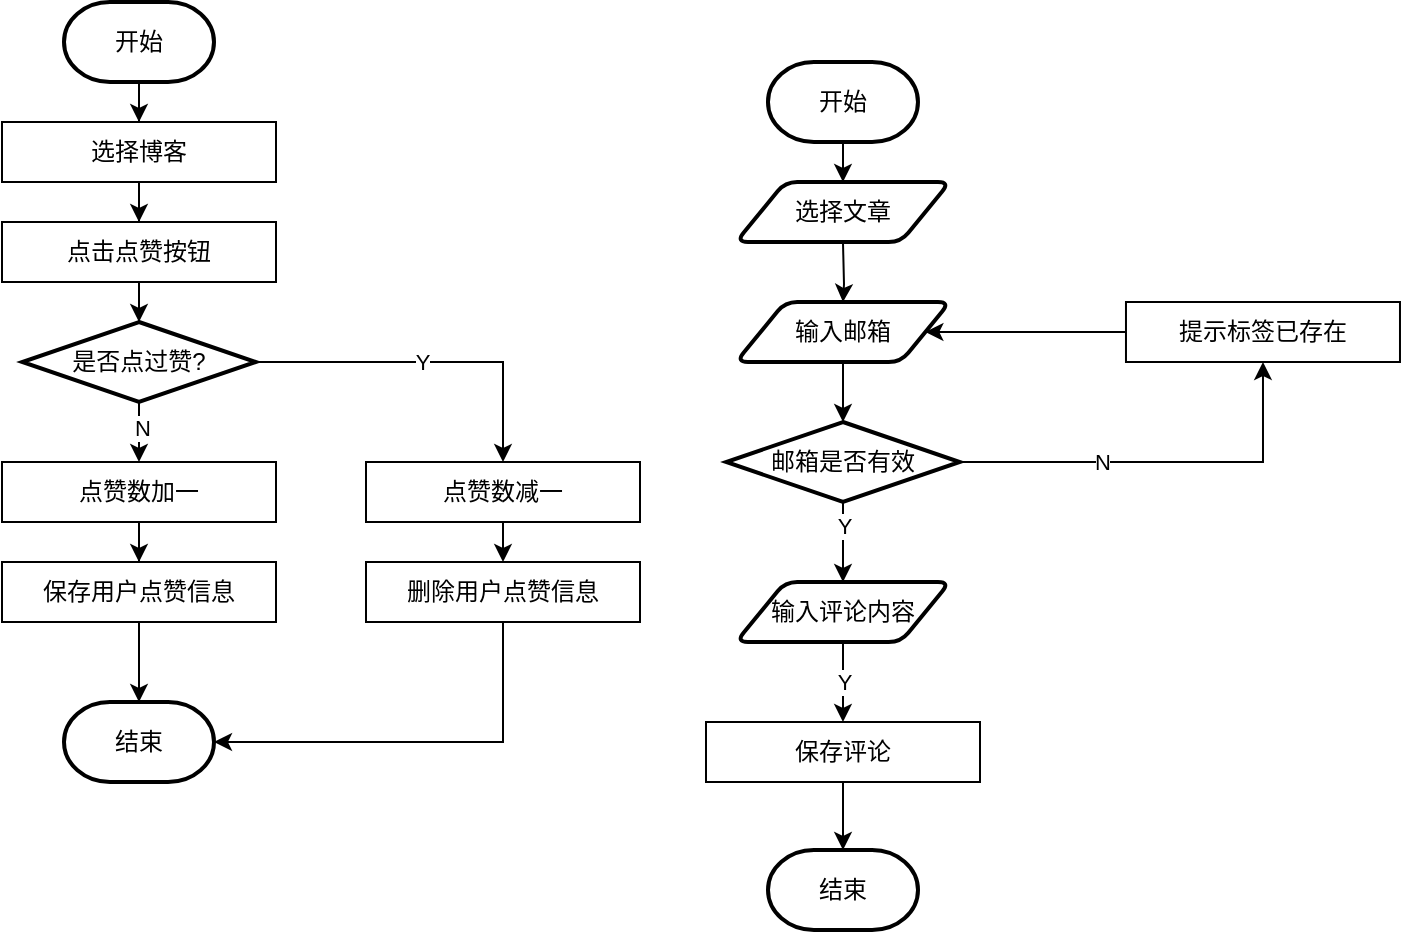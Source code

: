 <mxfile version="24.2.5" type="github">
  <diagram id="C5RBs43oDa-KdzZeNtuy" name="Page-1">
    <mxGraphModel dx="1221" dy="670" grid="1" gridSize="10" guides="1" tooltips="1" connect="1" arrows="1" fold="1" page="1" pageScale="1" pageWidth="827" pageHeight="1169" math="0" shadow="0">
      <root>
        <mxCell id="WIyWlLk6GJQsqaUBKTNV-0" />
        <mxCell id="WIyWlLk6GJQsqaUBKTNV-1" parent="WIyWlLk6GJQsqaUBKTNV-0" />
        <mxCell id="OGRZikfi58X2_mj7uKMp-0" style="edgeStyle=orthogonalEdgeStyle;rounded=0;orthogonalLoop=1;jettySize=auto;html=1;exitX=0.5;exitY=1;exitDx=0;exitDy=0;exitPerimeter=0;entryX=0.5;entryY=0;entryDx=0;entryDy=0;" edge="1" parent="WIyWlLk6GJQsqaUBKTNV-1" source="OGRZikfi58X2_mj7uKMp-1">
          <mxGeometry relative="1" as="geometry">
            <mxPoint x="728.49" y="120" as="targetPoint" />
          </mxGeometry>
        </mxCell>
        <mxCell id="OGRZikfi58X2_mj7uKMp-1" value="开始" style="strokeWidth=2;html=1;shape=mxgraph.flowchart.terminator;whiteSpace=wrap;" vertex="1" parent="WIyWlLk6GJQsqaUBKTNV-1">
          <mxGeometry x="690.99" y="60" width="75" height="40" as="geometry" />
        </mxCell>
        <mxCell id="OGRZikfi58X2_mj7uKMp-2" style="edgeStyle=orthogonalEdgeStyle;rounded=0;orthogonalLoop=1;jettySize=auto;html=1;" edge="1" parent="WIyWlLk6GJQsqaUBKTNV-1" target="OGRZikfi58X2_mj7uKMp-3">
          <mxGeometry relative="1" as="geometry">
            <mxPoint x="728.49" y="150" as="sourcePoint" />
          </mxGeometry>
        </mxCell>
        <mxCell id="OGRZikfi58X2_mj7uKMp-3" value="输入邮箱" style="shape=parallelogram;html=1;strokeWidth=2;perimeter=parallelogramPerimeter;whiteSpace=wrap;rounded=1;arcSize=12;size=0.23;" vertex="1" parent="WIyWlLk6GJQsqaUBKTNV-1">
          <mxGeometry x="674.99" y="180" width="107" height="30" as="geometry" />
        </mxCell>
        <mxCell id="OGRZikfi58X2_mj7uKMp-4" style="edgeStyle=orthogonalEdgeStyle;rounded=0;orthogonalLoop=1;jettySize=auto;html=1;entryX=0.5;entryY=0;entryDx=0;entryDy=0;entryPerimeter=0;" edge="1" parent="WIyWlLk6GJQsqaUBKTNV-1" source="OGRZikfi58X2_mj7uKMp-8">
          <mxGeometry relative="1" as="geometry">
            <mxPoint x="728.495" y="320" as="targetPoint" />
          </mxGeometry>
        </mxCell>
        <mxCell id="OGRZikfi58X2_mj7uKMp-5" value="Y" style="edgeLabel;html=1;align=center;verticalAlign=middle;resizable=0;points=[];" vertex="1" connectable="0" parent="OGRZikfi58X2_mj7uKMp-4">
          <mxGeometry x="-0.422" relative="1" as="geometry">
            <mxPoint as="offset" />
          </mxGeometry>
        </mxCell>
        <mxCell id="OGRZikfi58X2_mj7uKMp-6" style="edgeStyle=orthogonalEdgeStyle;rounded=0;orthogonalLoop=1;jettySize=auto;html=1;exitX=1;exitY=0.5;exitDx=0;exitDy=0;exitPerimeter=0;entryX=0.5;entryY=1;entryDx=0;entryDy=0;" edge="1" parent="WIyWlLk6GJQsqaUBKTNV-1" source="OGRZikfi58X2_mj7uKMp-8" target="OGRZikfi58X2_mj7uKMp-15">
          <mxGeometry relative="1" as="geometry" />
        </mxCell>
        <mxCell id="OGRZikfi58X2_mj7uKMp-7" value="N" style="edgeLabel;html=1;align=center;verticalAlign=middle;resizable=0;points=[];" vertex="1" connectable="0" parent="OGRZikfi58X2_mj7uKMp-6">
          <mxGeometry x="-0.298" y="-5" relative="1" as="geometry">
            <mxPoint y="-5" as="offset" />
          </mxGeometry>
        </mxCell>
        <mxCell id="OGRZikfi58X2_mj7uKMp-8" value="邮箱是否有效" style="strokeWidth=2;html=1;shape=mxgraph.flowchart.decision;whiteSpace=wrap;" vertex="1" parent="WIyWlLk6GJQsqaUBKTNV-1">
          <mxGeometry x="670.12" y="240" width="116.75" height="40" as="geometry" />
        </mxCell>
        <mxCell id="OGRZikfi58X2_mj7uKMp-9" style="edgeStyle=orthogonalEdgeStyle;rounded=0;orthogonalLoop=1;jettySize=auto;html=1;entryX=0.5;entryY=0;entryDx=0;entryDy=0;entryPerimeter=0;" edge="1" parent="WIyWlLk6GJQsqaUBKTNV-1" source="OGRZikfi58X2_mj7uKMp-3" target="OGRZikfi58X2_mj7uKMp-8">
          <mxGeometry relative="1" as="geometry" />
        </mxCell>
        <mxCell id="OGRZikfi58X2_mj7uKMp-10" style="edgeStyle=orthogonalEdgeStyle;rounded=0;orthogonalLoop=1;jettySize=auto;html=1;exitX=0.5;exitY=1;exitDx=0;exitDy=0;" edge="1" parent="WIyWlLk6GJQsqaUBKTNV-1" source="OGRZikfi58X2_mj7uKMp-18" target="OGRZikfi58X2_mj7uKMp-13">
          <mxGeometry relative="1" as="geometry">
            <mxPoint x="728.495" y="360" as="sourcePoint" />
          </mxGeometry>
        </mxCell>
        <mxCell id="OGRZikfi58X2_mj7uKMp-11" value="Y" style="edgeLabel;html=1;align=center;verticalAlign=middle;resizable=0;points=[];" vertex="1" connectable="0" parent="OGRZikfi58X2_mj7uKMp-10">
          <mxGeometry x="0.28" y="-1" relative="1" as="geometry">
            <mxPoint x="1" y="-6" as="offset" />
          </mxGeometry>
        </mxCell>
        <mxCell id="OGRZikfi58X2_mj7uKMp-12" style="edgeStyle=orthogonalEdgeStyle;rounded=0;orthogonalLoop=1;jettySize=auto;html=1;exitX=0.5;exitY=1;exitDx=0;exitDy=0;" edge="1" parent="WIyWlLk6GJQsqaUBKTNV-1" source="OGRZikfi58X2_mj7uKMp-13" target="OGRZikfi58X2_mj7uKMp-16">
          <mxGeometry relative="1" as="geometry" />
        </mxCell>
        <mxCell id="OGRZikfi58X2_mj7uKMp-13" value="保存评论" style="rounded=0;whiteSpace=wrap;html=1;" vertex="1" parent="WIyWlLk6GJQsqaUBKTNV-1">
          <mxGeometry x="660" y="390" width="137" height="30" as="geometry" />
        </mxCell>
        <mxCell id="OGRZikfi58X2_mj7uKMp-14" style="edgeStyle=orthogonalEdgeStyle;rounded=0;orthogonalLoop=1;jettySize=auto;html=1;entryX=1;entryY=0.5;entryDx=0;entryDy=0;" edge="1" parent="WIyWlLk6GJQsqaUBKTNV-1" source="OGRZikfi58X2_mj7uKMp-15" target="OGRZikfi58X2_mj7uKMp-3">
          <mxGeometry relative="1" as="geometry">
            <Array as="points">
              <mxPoint x="878.99" y="195" />
            </Array>
          </mxGeometry>
        </mxCell>
        <mxCell id="OGRZikfi58X2_mj7uKMp-15" value="提示标签已存在" style="rounded=0;whiteSpace=wrap;html=1;" vertex="1" parent="WIyWlLk6GJQsqaUBKTNV-1">
          <mxGeometry x="869.99" y="180" width="137" height="30" as="geometry" />
        </mxCell>
        <mxCell id="OGRZikfi58X2_mj7uKMp-16" value="结束" style="strokeWidth=2;html=1;shape=mxgraph.flowchart.terminator;whiteSpace=wrap;" vertex="1" parent="WIyWlLk6GJQsqaUBKTNV-1">
          <mxGeometry x="691" y="454" width="75" height="40" as="geometry" />
        </mxCell>
        <mxCell id="OGRZikfi58X2_mj7uKMp-17" value="选择文章" style="shape=parallelogram;html=1;strokeWidth=2;perimeter=parallelogramPerimeter;whiteSpace=wrap;rounded=1;arcSize=12;size=0.23;" vertex="1" parent="WIyWlLk6GJQsqaUBKTNV-1">
          <mxGeometry x="674.99" y="120" width="107" height="30" as="geometry" />
        </mxCell>
        <mxCell id="OGRZikfi58X2_mj7uKMp-18" value="输入评论内容" style="shape=parallelogram;html=1;strokeWidth=2;perimeter=parallelogramPerimeter;whiteSpace=wrap;rounded=1;arcSize=12;size=0.23;" vertex="1" parent="WIyWlLk6GJQsqaUBKTNV-1">
          <mxGeometry x="674.99" y="320" width="107" height="30" as="geometry" />
        </mxCell>
        <mxCell id="OGRZikfi58X2_mj7uKMp-29" style="edgeStyle=orthogonalEdgeStyle;rounded=0;orthogonalLoop=1;jettySize=auto;html=1;exitX=0.5;exitY=1;exitDx=0;exitDy=0;exitPerimeter=0;" edge="1" parent="WIyWlLk6GJQsqaUBKTNV-1" source="OGRZikfi58X2_mj7uKMp-19" target="OGRZikfi58X2_mj7uKMp-21">
          <mxGeometry relative="1" as="geometry" />
        </mxCell>
        <mxCell id="OGRZikfi58X2_mj7uKMp-19" value="开始" style="strokeWidth=2;html=1;shape=mxgraph.flowchart.terminator;whiteSpace=wrap;" vertex="1" parent="WIyWlLk6GJQsqaUBKTNV-1">
          <mxGeometry x="339" y="30" width="75" height="40" as="geometry" />
        </mxCell>
        <mxCell id="OGRZikfi58X2_mj7uKMp-30" style="edgeStyle=orthogonalEdgeStyle;rounded=0;orthogonalLoop=1;jettySize=auto;html=1;exitX=0.5;exitY=1;exitDx=0;exitDy=0;" edge="1" parent="WIyWlLk6GJQsqaUBKTNV-1" source="OGRZikfi58X2_mj7uKMp-21" target="OGRZikfi58X2_mj7uKMp-22">
          <mxGeometry relative="1" as="geometry" />
        </mxCell>
        <mxCell id="OGRZikfi58X2_mj7uKMp-21" value="选择博客" style="rounded=0;whiteSpace=wrap;html=1;" vertex="1" parent="WIyWlLk6GJQsqaUBKTNV-1">
          <mxGeometry x="308" y="90" width="137" height="30" as="geometry" />
        </mxCell>
        <mxCell id="OGRZikfi58X2_mj7uKMp-31" style="edgeStyle=orthogonalEdgeStyle;rounded=0;orthogonalLoop=1;jettySize=auto;html=1;exitX=0.5;exitY=1;exitDx=0;exitDy=0;" edge="1" parent="WIyWlLk6GJQsqaUBKTNV-1" source="OGRZikfi58X2_mj7uKMp-22" target="OGRZikfi58X2_mj7uKMp-24">
          <mxGeometry relative="1" as="geometry" />
        </mxCell>
        <mxCell id="OGRZikfi58X2_mj7uKMp-22" value="点击点赞按钮" style="rounded=0;whiteSpace=wrap;html=1;" vertex="1" parent="WIyWlLk6GJQsqaUBKTNV-1">
          <mxGeometry x="308" y="140" width="137" height="30" as="geometry" />
        </mxCell>
        <mxCell id="OGRZikfi58X2_mj7uKMp-32" style="edgeStyle=orthogonalEdgeStyle;rounded=0;orthogonalLoop=1;jettySize=auto;html=1;exitX=0.5;exitY=1;exitDx=0;exitDy=0;exitPerimeter=0;entryX=0.5;entryY=0;entryDx=0;entryDy=0;" edge="1" parent="WIyWlLk6GJQsqaUBKTNV-1" source="OGRZikfi58X2_mj7uKMp-24" target="OGRZikfi58X2_mj7uKMp-25">
          <mxGeometry relative="1" as="geometry" />
        </mxCell>
        <mxCell id="OGRZikfi58X2_mj7uKMp-40" value="N" style="edgeLabel;html=1;align=center;verticalAlign=middle;resizable=0;points=[];" vertex="1" connectable="0" parent="OGRZikfi58X2_mj7uKMp-32">
          <mxGeometry x="-0.178" y="1" relative="1" as="geometry">
            <mxPoint as="offset" />
          </mxGeometry>
        </mxCell>
        <mxCell id="OGRZikfi58X2_mj7uKMp-34" style="edgeStyle=orthogonalEdgeStyle;rounded=0;orthogonalLoop=1;jettySize=auto;html=1;exitX=1;exitY=0.5;exitDx=0;exitDy=0;exitPerimeter=0;" edge="1" parent="WIyWlLk6GJQsqaUBKTNV-1" source="OGRZikfi58X2_mj7uKMp-24" target="OGRZikfi58X2_mj7uKMp-27">
          <mxGeometry relative="1" as="geometry" />
        </mxCell>
        <mxCell id="OGRZikfi58X2_mj7uKMp-39" value="Y" style="edgeLabel;html=1;align=center;verticalAlign=middle;resizable=0;points=[];" vertex="1" connectable="0" parent="OGRZikfi58X2_mj7uKMp-34">
          <mxGeometry x="-0.046" y="4" relative="1" as="geometry">
            <mxPoint y="4" as="offset" />
          </mxGeometry>
        </mxCell>
        <mxCell id="OGRZikfi58X2_mj7uKMp-24" value="是否点过赞?" style="strokeWidth=2;html=1;shape=mxgraph.flowchart.decision;whiteSpace=wrap;" vertex="1" parent="WIyWlLk6GJQsqaUBKTNV-1">
          <mxGeometry x="318.13" y="190" width="116.75" height="40" as="geometry" />
        </mxCell>
        <mxCell id="OGRZikfi58X2_mj7uKMp-33" style="edgeStyle=orthogonalEdgeStyle;rounded=0;orthogonalLoop=1;jettySize=auto;html=1;exitX=0.5;exitY=1;exitDx=0;exitDy=0;" edge="1" parent="WIyWlLk6GJQsqaUBKTNV-1" source="OGRZikfi58X2_mj7uKMp-25" target="OGRZikfi58X2_mj7uKMp-26">
          <mxGeometry relative="1" as="geometry" />
        </mxCell>
        <mxCell id="OGRZikfi58X2_mj7uKMp-25" value="点赞数加一" style="rounded=0;whiteSpace=wrap;html=1;" vertex="1" parent="WIyWlLk6GJQsqaUBKTNV-1">
          <mxGeometry x="308" y="260" width="137" height="30" as="geometry" />
        </mxCell>
        <mxCell id="OGRZikfi58X2_mj7uKMp-26" value="保存用户点赞信息" style="rounded=0;whiteSpace=wrap;html=1;" vertex="1" parent="WIyWlLk6GJQsqaUBKTNV-1">
          <mxGeometry x="308" y="310" width="137" height="30" as="geometry" />
        </mxCell>
        <mxCell id="OGRZikfi58X2_mj7uKMp-35" style="edgeStyle=orthogonalEdgeStyle;rounded=0;orthogonalLoop=1;jettySize=auto;html=1;exitX=0.5;exitY=1;exitDx=0;exitDy=0;entryX=0.5;entryY=0;entryDx=0;entryDy=0;" edge="1" parent="WIyWlLk6GJQsqaUBKTNV-1" source="OGRZikfi58X2_mj7uKMp-27" target="OGRZikfi58X2_mj7uKMp-28">
          <mxGeometry relative="1" as="geometry" />
        </mxCell>
        <mxCell id="OGRZikfi58X2_mj7uKMp-27" value="点赞数减一" style="rounded=0;whiteSpace=wrap;html=1;" vertex="1" parent="WIyWlLk6GJQsqaUBKTNV-1">
          <mxGeometry x="490" y="260" width="137" height="30" as="geometry" />
        </mxCell>
        <mxCell id="OGRZikfi58X2_mj7uKMp-28" value="删除用户点赞信息" style="rounded=0;whiteSpace=wrap;html=1;" vertex="1" parent="WIyWlLk6GJQsqaUBKTNV-1">
          <mxGeometry x="490" y="310" width="137" height="30" as="geometry" />
        </mxCell>
        <mxCell id="OGRZikfi58X2_mj7uKMp-36" value="结束" style="strokeWidth=2;html=1;shape=mxgraph.flowchart.terminator;whiteSpace=wrap;" vertex="1" parent="WIyWlLk6GJQsqaUBKTNV-1">
          <mxGeometry x="339" y="380" width="75" height="40" as="geometry" />
        </mxCell>
        <mxCell id="OGRZikfi58X2_mj7uKMp-37" style="edgeStyle=orthogonalEdgeStyle;rounded=0;orthogonalLoop=1;jettySize=auto;html=1;exitX=0.5;exitY=1;exitDx=0;exitDy=0;entryX=0.5;entryY=0;entryDx=0;entryDy=0;entryPerimeter=0;" edge="1" parent="WIyWlLk6GJQsqaUBKTNV-1" source="OGRZikfi58X2_mj7uKMp-26" target="OGRZikfi58X2_mj7uKMp-36">
          <mxGeometry relative="1" as="geometry" />
        </mxCell>
        <mxCell id="OGRZikfi58X2_mj7uKMp-38" style="edgeStyle=orthogonalEdgeStyle;rounded=0;orthogonalLoop=1;jettySize=auto;html=1;exitX=0.5;exitY=1;exitDx=0;exitDy=0;entryX=1;entryY=0.5;entryDx=0;entryDy=0;entryPerimeter=0;" edge="1" parent="WIyWlLk6GJQsqaUBKTNV-1" source="OGRZikfi58X2_mj7uKMp-28" target="OGRZikfi58X2_mj7uKMp-36">
          <mxGeometry relative="1" as="geometry" />
        </mxCell>
      </root>
    </mxGraphModel>
  </diagram>
</mxfile>
